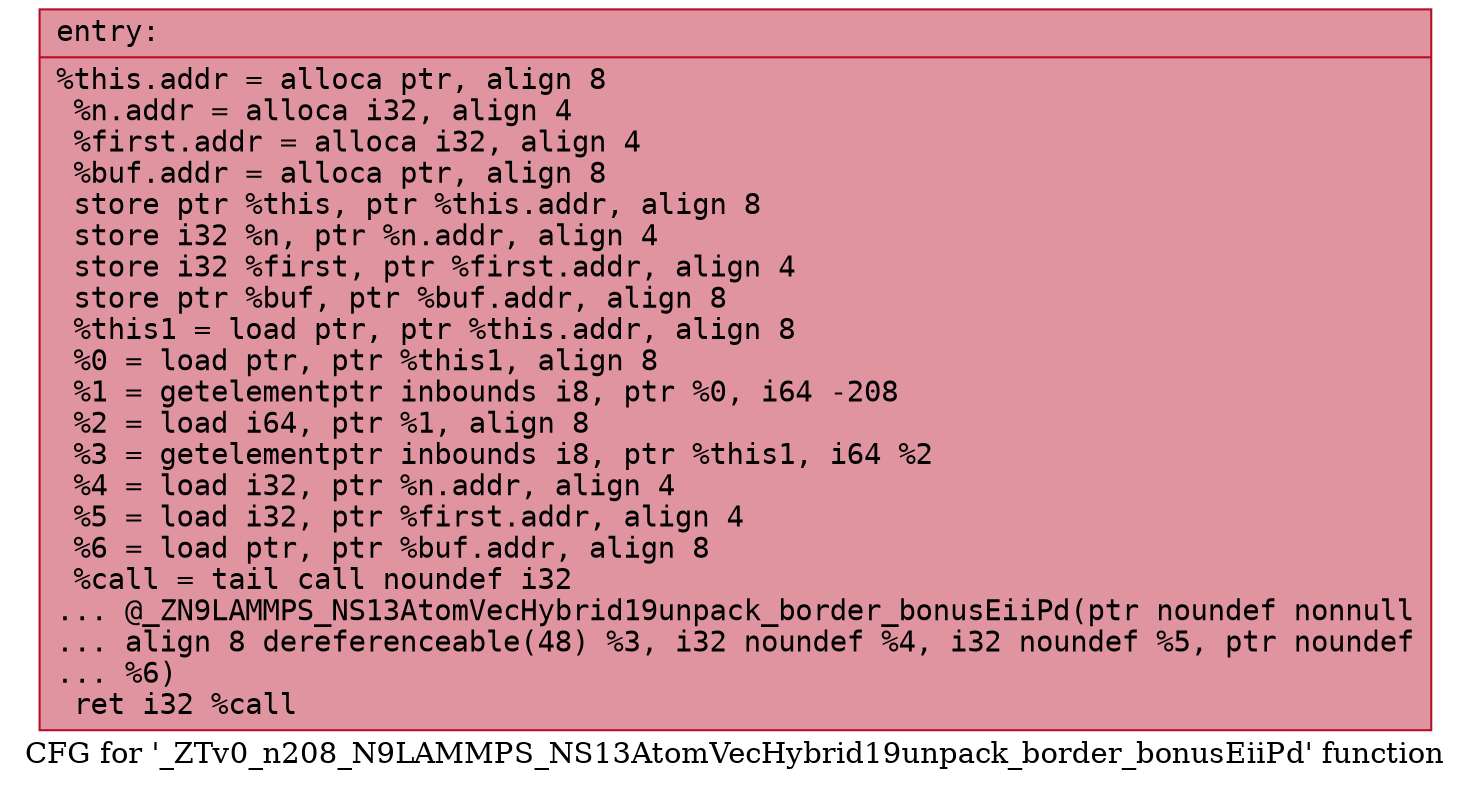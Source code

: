 digraph "CFG for '_ZTv0_n208_N9LAMMPS_NS13AtomVecHybrid19unpack_border_bonusEiiPd' function" {
	label="CFG for '_ZTv0_n208_N9LAMMPS_NS13AtomVecHybrid19unpack_border_bonusEiiPd' function";

	Node0x557e2af7ac80 [shape=record,color="#b70d28ff", style=filled, fillcolor="#b70d2870" fontname="Courier",label="{entry:\l|  %this.addr = alloca ptr, align 8\l  %n.addr = alloca i32, align 4\l  %first.addr = alloca i32, align 4\l  %buf.addr = alloca ptr, align 8\l  store ptr %this, ptr %this.addr, align 8\l  store i32 %n, ptr %n.addr, align 4\l  store i32 %first, ptr %first.addr, align 4\l  store ptr %buf, ptr %buf.addr, align 8\l  %this1 = load ptr, ptr %this.addr, align 8\l  %0 = load ptr, ptr %this1, align 8\l  %1 = getelementptr inbounds i8, ptr %0, i64 -208\l  %2 = load i64, ptr %1, align 8\l  %3 = getelementptr inbounds i8, ptr %this1, i64 %2\l  %4 = load i32, ptr %n.addr, align 4\l  %5 = load i32, ptr %first.addr, align 4\l  %6 = load ptr, ptr %buf.addr, align 8\l  %call = tail call noundef i32\l... @_ZN9LAMMPS_NS13AtomVecHybrid19unpack_border_bonusEiiPd(ptr noundef nonnull\l... align 8 dereferenceable(48) %3, i32 noundef %4, i32 noundef %5, ptr noundef\l... %6)\l  ret i32 %call\l}"];
}
